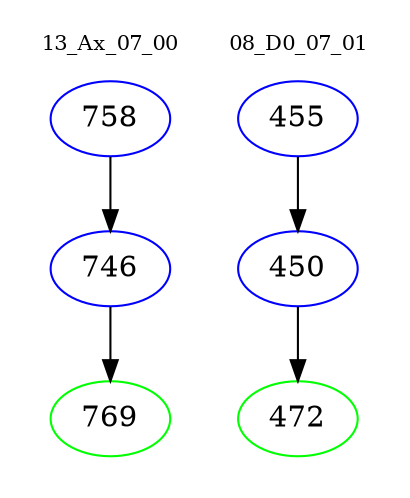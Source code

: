 digraph{
subgraph cluster_0 {
color = white
label = "13_Ax_07_00";
fontsize=10;
T0_758 [label="758", color="blue"]
T0_758 -> T0_746 [color="black"]
T0_746 [label="746", color="blue"]
T0_746 -> T0_769 [color="black"]
T0_769 [label="769", color="green"]
}
subgraph cluster_1 {
color = white
label = "08_D0_07_01";
fontsize=10;
T1_455 [label="455", color="blue"]
T1_455 -> T1_450 [color="black"]
T1_450 [label="450", color="blue"]
T1_450 -> T1_472 [color="black"]
T1_472 [label="472", color="green"]
}
}
